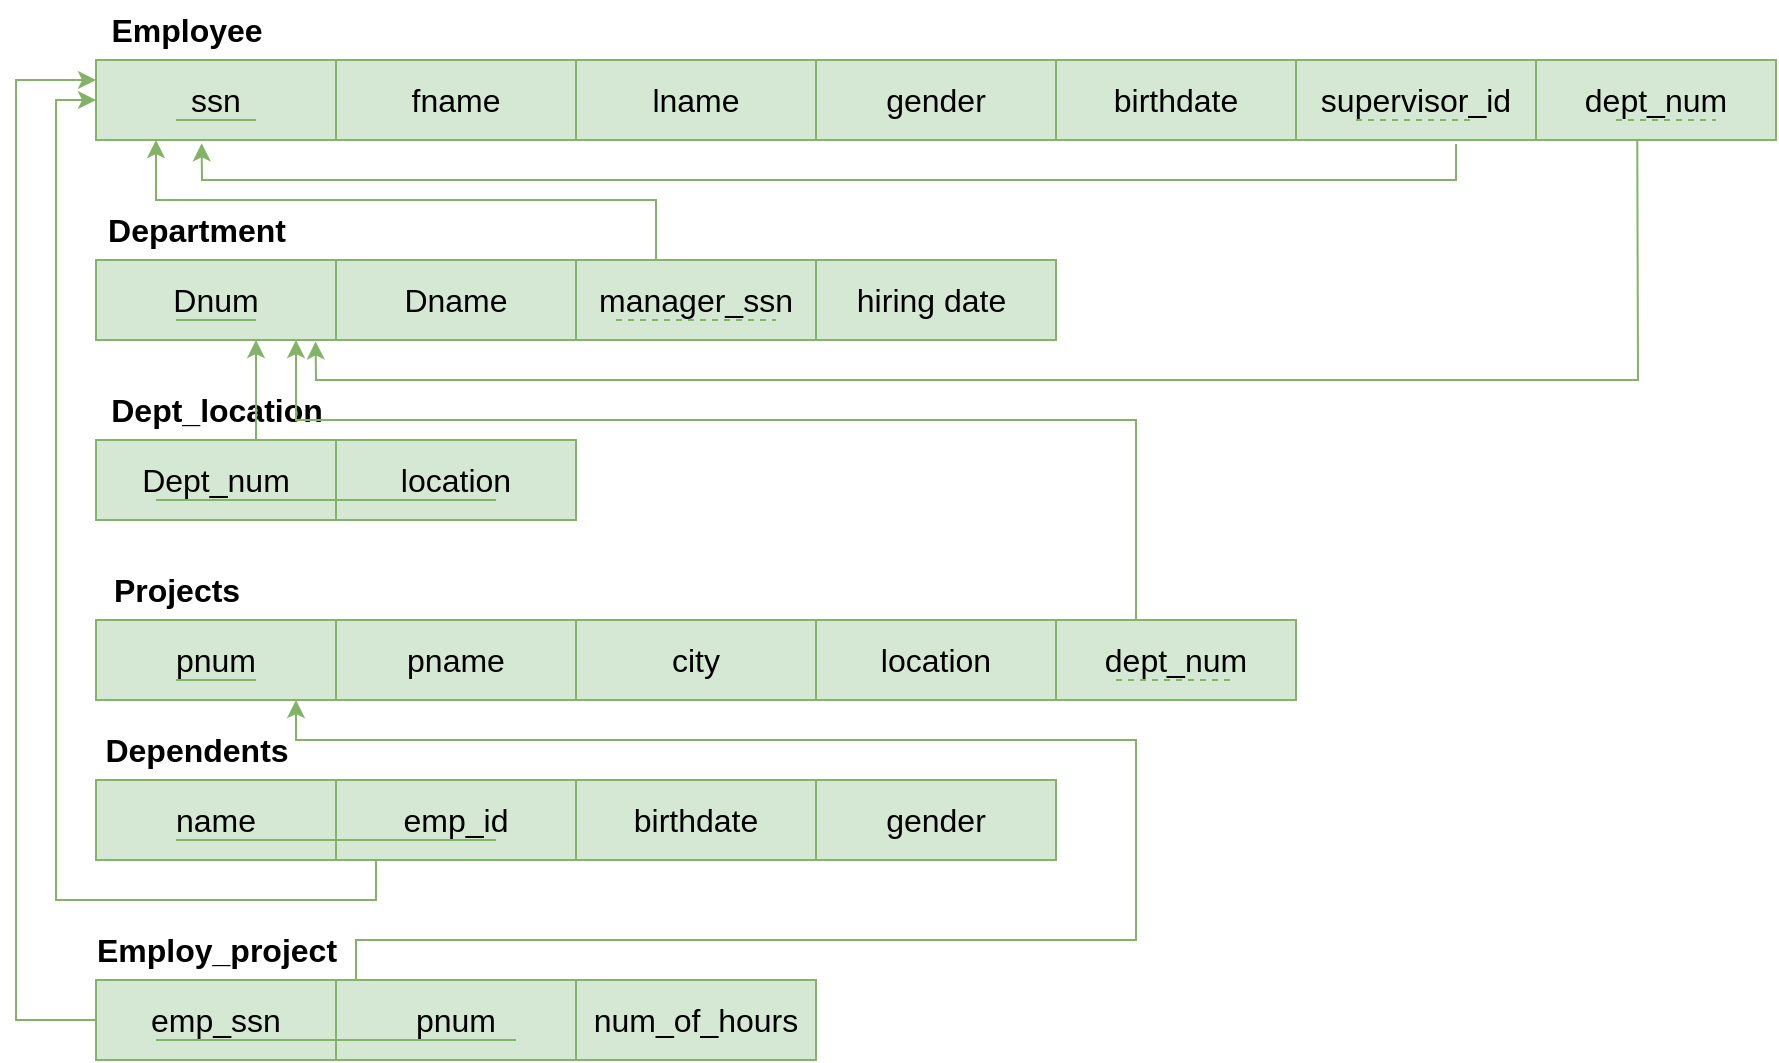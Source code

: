 <mxfile version="21.6.6" type="device">
  <diagram name="Page-1" id="3QX7r9xd8abNuhu7n9x6">
    <mxGraphModel dx="792" dy="434" grid="1" gridSize="10" guides="1" tooltips="1" connect="1" arrows="1" fold="1" page="1" pageScale="1" pageWidth="850" pageHeight="1100" math="0" shadow="0">
      <root>
        <mxCell id="0" />
        <mxCell id="1" parent="0" />
        <mxCell id="oi_eaunjOXaqBS7dMXqg-1" value="ssn" style="rounded=0;whiteSpace=wrap;html=1;fillColor=#d5e8d4;strokeColor=#82b366;fontSize=16;" parent="1" vertex="1">
          <mxGeometry x="160" y="80" width="120" height="40" as="geometry" />
        </mxCell>
        <mxCell id="oi_eaunjOXaqBS7dMXqg-2" value="fname" style="rounded=0;whiteSpace=wrap;html=1;fillColor=#d5e8d4;strokeColor=#82b366;fontSize=16;" parent="1" vertex="1">
          <mxGeometry x="280" y="80" width="120" height="40" as="geometry" />
        </mxCell>
        <mxCell id="oi_eaunjOXaqBS7dMXqg-3" value="lname" style="rounded=0;whiteSpace=wrap;html=1;fillColor=#d5e8d4;strokeColor=#82b366;fontSize=16;" parent="1" vertex="1">
          <mxGeometry x="400" y="80" width="120" height="40" as="geometry" />
        </mxCell>
        <mxCell id="oi_eaunjOXaqBS7dMXqg-4" value="gender" style="rounded=0;whiteSpace=wrap;html=1;fillColor=#d5e8d4;strokeColor=#82b366;fontSize=16;" parent="1" vertex="1">
          <mxGeometry x="520" y="80" width="120" height="40" as="geometry" />
        </mxCell>
        <mxCell id="oi_eaunjOXaqBS7dMXqg-5" value="birthdate" style="rounded=0;whiteSpace=wrap;html=1;fillColor=#d5e8d4;strokeColor=#82b366;fontSize=16;" parent="1" vertex="1">
          <mxGeometry x="640" y="80" width="120" height="40" as="geometry" />
        </mxCell>
        <mxCell id="oi_eaunjOXaqBS7dMXqg-6" value="Employee" style="text;html=1;align=center;verticalAlign=middle;resizable=0;points=[];autosize=1;fontSize=16;fontStyle=1" parent="1" vertex="1">
          <mxGeometry x="155" y="50" width="100" height="30" as="geometry" />
        </mxCell>
        <mxCell id="oi_eaunjOXaqBS7dMXqg-7" value="supervisor_id" style="rounded=0;whiteSpace=wrap;html=1;fillColor=#d5e8d4;strokeColor=#82b366;fontSize=16;" parent="1" vertex="1">
          <mxGeometry x="760" y="80" width="120" height="40" as="geometry" />
        </mxCell>
        <mxCell id="oi_eaunjOXaqBS7dMXqg-8" value="" style="endArrow=classic;html=1;rounded=0;entryX=0.44;entryY=1.041;entryDx=0;entryDy=0;entryPerimeter=0;fillColor=#d5e8d4;strokeColor=#82b366;fontSize=16;" parent="1" target="oi_eaunjOXaqBS7dMXqg-1" edge="1">
          <mxGeometry width="50" height="50" relative="1" as="geometry">
            <mxPoint x="840" y="122" as="sourcePoint" />
            <mxPoint x="670" y="150" as="targetPoint" />
            <Array as="points">
              <mxPoint x="840" y="140" />
              <mxPoint x="213" y="140" />
            </Array>
          </mxGeometry>
        </mxCell>
        <mxCell id="j6HeIBQbK0EuH0VhdTbn-1" value="Dnum" style="rounded=0;whiteSpace=wrap;html=1;fillColor=#d5e8d4;strokeColor=#82b366;fontSize=16;" vertex="1" parent="1">
          <mxGeometry x="160" y="180" width="120" height="40" as="geometry" />
        </mxCell>
        <mxCell id="j6HeIBQbK0EuH0VhdTbn-2" value="Dname" style="rounded=0;whiteSpace=wrap;html=1;fillColor=#d5e8d4;strokeColor=#82b366;fontSize=16;" vertex="1" parent="1">
          <mxGeometry x="280" y="180" width="120" height="40" as="geometry" />
        </mxCell>
        <mxCell id="j6HeIBQbK0EuH0VhdTbn-3" value="dept_num" style="rounded=0;whiteSpace=wrap;html=1;fillColor=#d5e8d4;strokeColor=#82b366;fontSize=16;" vertex="1" parent="1">
          <mxGeometry x="880" y="80" width="120" height="40" as="geometry" />
        </mxCell>
        <mxCell id="j6HeIBQbK0EuH0VhdTbn-4" value="manager_ssn" style="rounded=0;whiteSpace=wrap;html=1;fillColor=#d5e8d4;strokeColor=#82b366;fontSize=16;" vertex="1" parent="1">
          <mxGeometry x="400" y="180" width="120" height="40" as="geometry" />
        </mxCell>
        <mxCell id="j6HeIBQbK0EuH0VhdTbn-8" value="Department" style="text;html=1;align=center;verticalAlign=middle;resizable=0;points=[];autosize=1;fontSize=16;fontStyle=1" vertex="1" parent="1">
          <mxGeometry x="155" y="150" width="110" height="30" as="geometry" />
        </mxCell>
        <mxCell id="j6HeIBQbK0EuH0VhdTbn-9" value="Dept_num" style="rounded=0;whiteSpace=wrap;html=1;fillColor=#d5e8d4;strokeColor=#82b366;fontSize=16;" vertex="1" parent="1">
          <mxGeometry x="160" y="270" width="120" height="40" as="geometry" />
        </mxCell>
        <mxCell id="j6HeIBQbK0EuH0VhdTbn-10" value="location" style="rounded=0;whiteSpace=wrap;html=1;fillColor=#d5e8d4;strokeColor=#82b366;fontSize=16;" vertex="1" parent="1">
          <mxGeometry x="280" y="270" width="120" height="40" as="geometry" />
        </mxCell>
        <mxCell id="j6HeIBQbK0EuH0VhdTbn-12" value="Dept_location" style="text;html=1;align=center;verticalAlign=middle;resizable=0;points=[];autosize=1;fontSize=16;fontStyle=1" vertex="1" parent="1">
          <mxGeometry x="155" y="240" width="130" height="30" as="geometry" />
        </mxCell>
        <mxCell id="j6HeIBQbK0EuH0VhdTbn-13" value="" style="endArrow=none;html=1;rounded=0;fillColor=#d5e8d4;strokeColor=#82b366;fontSize=16;" edge="1" parent="1">
          <mxGeometry width="50" height="50" relative="1" as="geometry">
            <mxPoint x="190" y="300" as="sourcePoint" />
            <mxPoint x="360" y="300" as="targetPoint" />
          </mxGeometry>
        </mxCell>
        <mxCell id="j6HeIBQbK0EuH0VhdTbn-14" value="" style="endArrow=classic;html=1;rounded=0;fillColor=#d5e8d4;strokeColor=#82b366;fontSize=16;" edge="1" parent="1">
          <mxGeometry width="50" height="50" relative="1" as="geometry">
            <mxPoint x="240" y="270" as="sourcePoint" />
            <mxPoint x="240" y="220" as="targetPoint" />
          </mxGeometry>
        </mxCell>
        <mxCell id="j6HeIBQbK0EuH0VhdTbn-15" value="" style="endArrow=none;dashed=1;html=1;rounded=0;fillColor=#d5e8d4;strokeColor=#82b366;fontSize=16;" edge="1" parent="1">
          <mxGeometry width="50" height="50" relative="1" as="geometry">
            <mxPoint x="420" y="210" as="sourcePoint" />
            <mxPoint x="500" y="210" as="targetPoint" />
          </mxGeometry>
        </mxCell>
        <mxCell id="j6HeIBQbK0EuH0VhdTbn-16" value="" style="endArrow=classic;html=1;rounded=0;entryX=0.25;entryY=1;entryDx=0;entryDy=0;fillColor=#d5e8d4;strokeColor=#82b366;fontSize=16;" edge="1" parent="1" target="oi_eaunjOXaqBS7dMXqg-1">
          <mxGeometry width="50" height="50" relative="1" as="geometry">
            <mxPoint x="440" y="180" as="sourcePoint" />
            <mxPoint x="490" y="130" as="targetPoint" />
            <Array as="points">
              <mxPoint x="440" y="150" />
              <mxPoint x="190" y="150" />
            </Array>
          </mxGeometry>
        </mxCell>
        <mxCell id="j6HeIBQbK0EuH0VhdTbn-17" value="" style="endArrow=none;dashed=1;html=1;rounded=0;fillColor=#d5e8d4;strokeColor=#82b366;fontSize=16;" edge="1" parent="1">
          <mxGeometry width="50" height="50" relative="1" as="geometry">
            <mxPoint x="920" y="110" as="sourcePoint" />
            <mxPoint x="970" y="110" as="targetPoint" />
          </mxGeometry>
        </mxCell>
        <mxCell id="j6HeIBQbK0EuH0VhdTbn-18" value="" style="endArrow=none;dashed=1;html=1;rounded=0;fillColor=#d5e8d4;strokeColor=#82b366;fontSize=16;" edge="1" parent="1">
          <mxGeometry width="50" height="50" relative="1" as="geometry">
            <mxPoint x="790" y="110" as="sourcePoint" />
            <mxPoint x="850" y="110" as="targetPoint" />
          </mxGeometry>
        </mxCell>
        <mxCell id="j6HeIBQbK0EuH0VhdTbn-19" value="" style="endArrow=classic;html=1;rounded=0;exitX=0.422;exitY=0.994;exitDx=0;exitDy=0;exitPerimeter=0;entryX=0.915;entryY=1.018;entryDx=0;entryDy=0;entryPerimeter=0;fillColor=#d5e8d4;strokeColor=#82b366;fontSize=16;" edge="1" parent="1" source="j6HeIBQbK0EuH0VhdTbn-3" target="j6HeIBQbK0EuH0VhdTbn-1">
          <mxGeometry width="50" height="50" relative="1" as="geometry">
            <mxPoint x="760" y="200" as="sourcePoint" />
            <mxPoint x="810" y="150" as="targetPoint" />
            <Array as="points">
              <mxPoint x="931" y="240" />
              <mxPoint x="270" y="240" />
            </Array>
          </mxGeometry>
        </mxCell>
        <mxCell id="j6HeIBQbK0EuH0VhdTbn-20" value="pnum" style="rounded=0;whiteSpace=wrap;html=1;fillColor=#d5e8d4;strokeColor=#82b366;fontSize=16;" vertex="1" parent="1">
          <mxGeometry x="160" y="360" width="120" height="40" as="geometry" />
        </mxCell>
        <mxCell id="j6HeIBQbK0EuH0VhdTbn-21" value="pname" style="rounded=0;whiteSpace=wrap;html=1;fillColor=#d5e8d4;strokeColor=#82b366;fontSize=16;" vertex="1" parent="1">
          <mxGeometry x="280" y="360" width="120" height="40" as="geometry" />
        </mxCell>
        <mxCell id="j6HeIBQbK0EuH0VhdTbn-22" value="city" style="rounded=0;whiteSpace=wrap;html=1;fillColor=#d5e8d4;strokeColor=#82b366;fontSize=16;" vertex="1" parent="1">
          <mxGeometry x="400" y="360" width="120" height="40" as="geometry" />
        </mxCell>
        <mxCell id="j6HeIBQbK0EuH0VhdTbn-23" value="Projects" style="text;html=1;align=center;verticalAlign=middle;resizable=0;points=[];autosize=1;fontSize=16;fontStyle=1" vertex="1" parent="1">
          <mxGeometry x="155" y="330" width="90" height="30" as="geometry" />
        </mxCell>
        <mxCell id="j6HeIBQbK0EuH0VhdTbn-25" value="location" style="rounded=0;whiteSpace=wrap;html=1;fillColor=#d5e8d4;strokeColor=#82b366;fontSize=16;" vertex="1" parent="1">
          <mxGeometry x="520" y="360" width="120" height="40" as="geometry" />
        </mxCell>
        <mxCell id="j6HeIBQbK0EuH0VhdTbn-26" value="" style="endArrow=none;html=1;rounded=0;fillColor=#d5e8d4;strokeColor=#82b366;fontSize=16;" edge="1" parent="1">
          <mxGeometry width="50" height="50" relative="1" as="geometry">
            <mxPoint x="200" y="110" as="sourcePoint" />
            <mxPoint x="240" y="110" as="targetPoint" />
          </mxGeometry>
        </mxCell>
        <mxCell id="j6HeIBQbK0EuH0VhdTbn-27" value="" style="endArrow=none;html=1;rounded=0;fillColor=#d5e8d4;strokeColor=#82b366;fontSize=16;" edge="1" parent="1">
          <mxGeometry width="50" height="50" relative="1" as="geometry">
            <mxPoint x="200" y="210" as="sourcePoint" />
            <mxPoint x="240" y="210" as="targetPoint" />
          </mxGeometry>
        </mxCell>
        <mxCell id="j6HeIBQbK0EuH0VhdTbn-28" value="" style="endArrow=none;html=1;rounded=0;fillColor=#d5e8d4;strokeColor=#82b366;fontSize=16;" edge="1" parent="1">
          <mxGeometry width="50" height="50" relative="1" as="geometry">
            <mxPoint x="200" y="390" as="sourcePoint" />
            <mxPoint x="240" y="390" as="targetPoint" />
          </mxGeometry>
        </mxCell>
        <mxCell id="j6HeIBQbK0EuH0VhdTbn-29" value="dept_num" style="rounded=0;whiteSpace=wrap;html=1;fillColor=#d5e8d4;strokeColor=#82b366;fontSize=16;" vertex="1" parent="1">
          <mxGeometry x="640" y="360" width="120" height="40" as="geometry" />
        </mxCell>
        <mxCell id="j6HeIBQbK0EuH0VhdTbn-30" value="" style="endArrow=none;dashed=1;html=1;rounded=0;fillColor=#d5e8d4;strokeColor=#82b366;fontSize=16;" edge="1" parent="1">
          <mxGeometry width="50" height="50" relative="1" as="geometry">
            <mxPoint x="670" y="390" as="sourcePoint" />
            <mxPoint x="730" y="390" as="targetPoint" />
          </mxGeometry>
        </mxCell>
        <mxCell id="j6HeIBQbK0EuH0VhdTbn-31" value="" style="endArrow=classic;html=1;rounded=0;fillColor=#d5e8d4;strokeColor=#82b366;fontSize=16;" edge="1" parent="1">
          <mxGeometry width="50" height="50" relative="1" as="geometry">
            <mxPoint x="680" y="360" as="sourcePoint" />
            <mxPoint x="260" y="220" as="targetPoint" />
            <Array as="points">
              <mxPoint x="680" y="260" />
              <mxPoint x="260" y="260" />
              <mxPoint x="260" y="250" />
            </Array>
          </mxGeometry>
        </mxCell>
        <mxCell id="j6HeIBQbK0EuH0VhdTbn-32" value="emp_ssn" style="rounded=0;whiteSpace=wrap;html=1;fillColor=#d5e8d4;strokeColor=#82b366;fontSize=16;" vertex="1" parent="1">
          <mxGeometry x="160" y="540" width="120" height="40" as="geometry" />
        </mxCell>
        <mxCell id="j6HeIBQbK0EuH0VhdTbn-33" value="pnum" style="rounded=0;whiteSpace=wrap;html=1;fillColor=#d5e8d4;strokeColor=#82b366;fontSize=16;" vertex="1" parent="1">
          <mxGeometry x="280" y="540" width="120" height="40" as="geometry" />
        </mxCell>
        <mxCell id="j6HeIBQbK0EuH0VhdTbn-34" value="num_of_hours" style="rounded=0;whiteSpace=wrap;html=1;fillColor=#d5e8d4;strokeColor=#82b366;fontSize=16;" vertex="1" parent="1">
          <mxGeometry x="400" y="540" width="120" height="40" as="geometry" />
        </mxCell>
        <mxCell id="j6HeIBQbK0EuH0VhdTbn-36" value="Employ_project" style="text;html=1;align=center;verticalAlign=middle;resizable=0;points=[];autosize=1;fontSize=16;fontStyle=1" vertex="1" parent="1">
          <mxGeometry x="150" y="510" width="140" height="30" as="geometry" />
        </mxCell>
        <mxCell id="j6HeIBQbK0EuH0VhdTbn-37" value="name" style="rounded=0;whiteSpace=wrap;html=1;fillColor=#d5e8d4;strokeColor=#82b366;fontSize=16;" vertex="1" parent="1">
          <mxGeometry x="160" y="440" width="120" height="40" as="geometry" />
        </mxCell>
        <mxCell id="j6HeIBQbK0EuH0VhdTbn-38" value="emp_id" style="rounded=0;whiteSpace=wrap;html=1;fillColor=#d5e8d4;strokeColor=#82b366;fontSize=16;" vertex="1" parent="1">
          <mxGeometry x="280" y="440" width="120" height="40" as="geometry" />
        </mxCell>
        <mxCell id="j6HeIBQbK0EuH0VhdTbn-39" value="birthdate" style="rounded=0;whiteSpace=wrap;html=1;fillColor=#d5e8d4;strokeColor=#82b366;fontSize=16;" vertex="1" parent="1">
          <mxGeometry x="400" y="440" width="120" height="40" as="geometry" />
        </mxCell>
        <mxCell id="j6HeIBQbK0EuH0VhdTbn-40" value="gender" style="rounded=0;whiteSpace=wrap;html=1;fillColor=#d5e8d4;strokeColor=#82b366;fontSize=16;" vertex="1" parent="1">
          <mxGeometry x="520" y="440" width="120" height="40" as="geometry" />
        </mxCell>
        <mxCell id="j6HeIBQbK0EuH0VhdTbn-41" value="Dependents" style="text;html=1;align=center;verticalAlign=middle;resizable=0;points=[];autosize=1;fontSize=16;fontStyle=1" vertex="1" parent="1">
          <mxGeometry x="150" y="410" width="120" height="30" as="geometry" />
        </mxCell>
        <mxCell id="j6HeIBQbK0EuH0VhdTbn-42" value="" style="endArrow=none;html=1;rounded=0;fillColor=#d5e8d4;strokeColor=#82b366;fontSize=16;" edge="1" parent="1">
          <mxGeometry width="50" height="50" relative="1" as="geometry">
            <mxPoint x="200" y="470" as="sourcePoint" />
            <mxPoint x="360" y="470" as="targetPoint" />
          </mxGeometry>
        </mxCell>
        <mxCell id="j6HeIBQbK0EuH0VhdTbn-43" value="" style="endArrow=classic;html=1;rounded=0;entryX=0;entryY=0.5;entryDx=0;entryDy=0;fillColor=#d5e8d4;strokeColor=#82b366;fontSize=16;" edge="1" parent="1" target="oi_eaunjOXaqBS7dMXqg-1">
          <mxGeometry width="50" height="50" relative="1" as="geometry">
            <mxPoint x="300" y="480" as="sourcePoint" />
            <mxPoint x="350" y="430" as="targetPoint" />
            <Array as="points">
              <mxPoint x="300" y="500" />
              <mxPoint x="140" y="500" />
              <mxPoint x="140" y="100" />
            </Array>
          </mxGeometry>
        </mxCell>
        <mxCell id="j6HeIBQbK0EuH0VhdTbn-45" value="" style="endArrow=classic;html=1;rounded=0;entryX=0;entryY=0.25;entryDx=0;entryDy=0;entryPerimeter=0;fillColor=#d5e8d4;strokeColor=#82b366;fontSize=16;" edge="1" parent="1" target="oi_eaunjOXaqBS7dMXqg-1">
          <mxGeometry width="50" height="50" relative="1" as="geometry">
            <mxPoint x="160" y="560" as="sourcePoint" />
            <mxPoint x="210" y="510" as="targetPoint" />
            <Array as="points">
              <mxPoint x="120" y="560" />
              <mxPoint x="120" y="90" />
            </Array>
          </mxGeometry>
        </mxCell>
        <mxCell id="j6HeIBQbK0EuH0VhdTbn-46" value="" style="endArrow=classic;html=1;rounded=0;fillColor=#d5e8d4;strokeColor=#82b366;fontSize=16;" edge="1" parent="1">
          <mxGeometry width="50" height="50" relative="1" as="geometry">
            <mxPoint x="290" y="540" as="sourcePoint" />
            <mxPoint x="260" y="400" as="targetPoint" />
            <Array as="points">
              <mxPoint x="290" y="520" />
              <mxPoint x="680" y="520" />
              <mxPoint x="680" y="420" />
              <mxPoint x="260" y="420" />
            </Array>
          </mxGeometry>
        </mxCell>
        <mxCell id="j6HeIBQbK0EuH0VhdTbn-47" value="" style="endArrow=none;html=1;rounded=0;fillColor=#d5e8d4;strokeColor=#82b366;fontSize=16;" edge="1" parent="1">
          <mxGeometry width="50" height="50" relative="1" as="geometry">
            <mxPoint x="190" y="570" as="sourcePoint" />
            <mxPoint x="370" y="570" as="targetPoint" />
          </mxGeometry>
        </mxCell>
        <mxCell id="j6HeIBQbK0EuH0VhdTbn-48" value="hiring date&amp;nbsp;" style="rounded=0;whiteSpace=wrap;html=1;fillColor=#d5e8d4;strokeColor=#82b366;fontSize=16;" vertex="1" parent="1">
          <mxGeometry x="520" y="180" width="120" height="40" as="geometry" />
        </mxCell>
      </root>
    </mxGraphModel>
  </diagram>
</mxfile>
